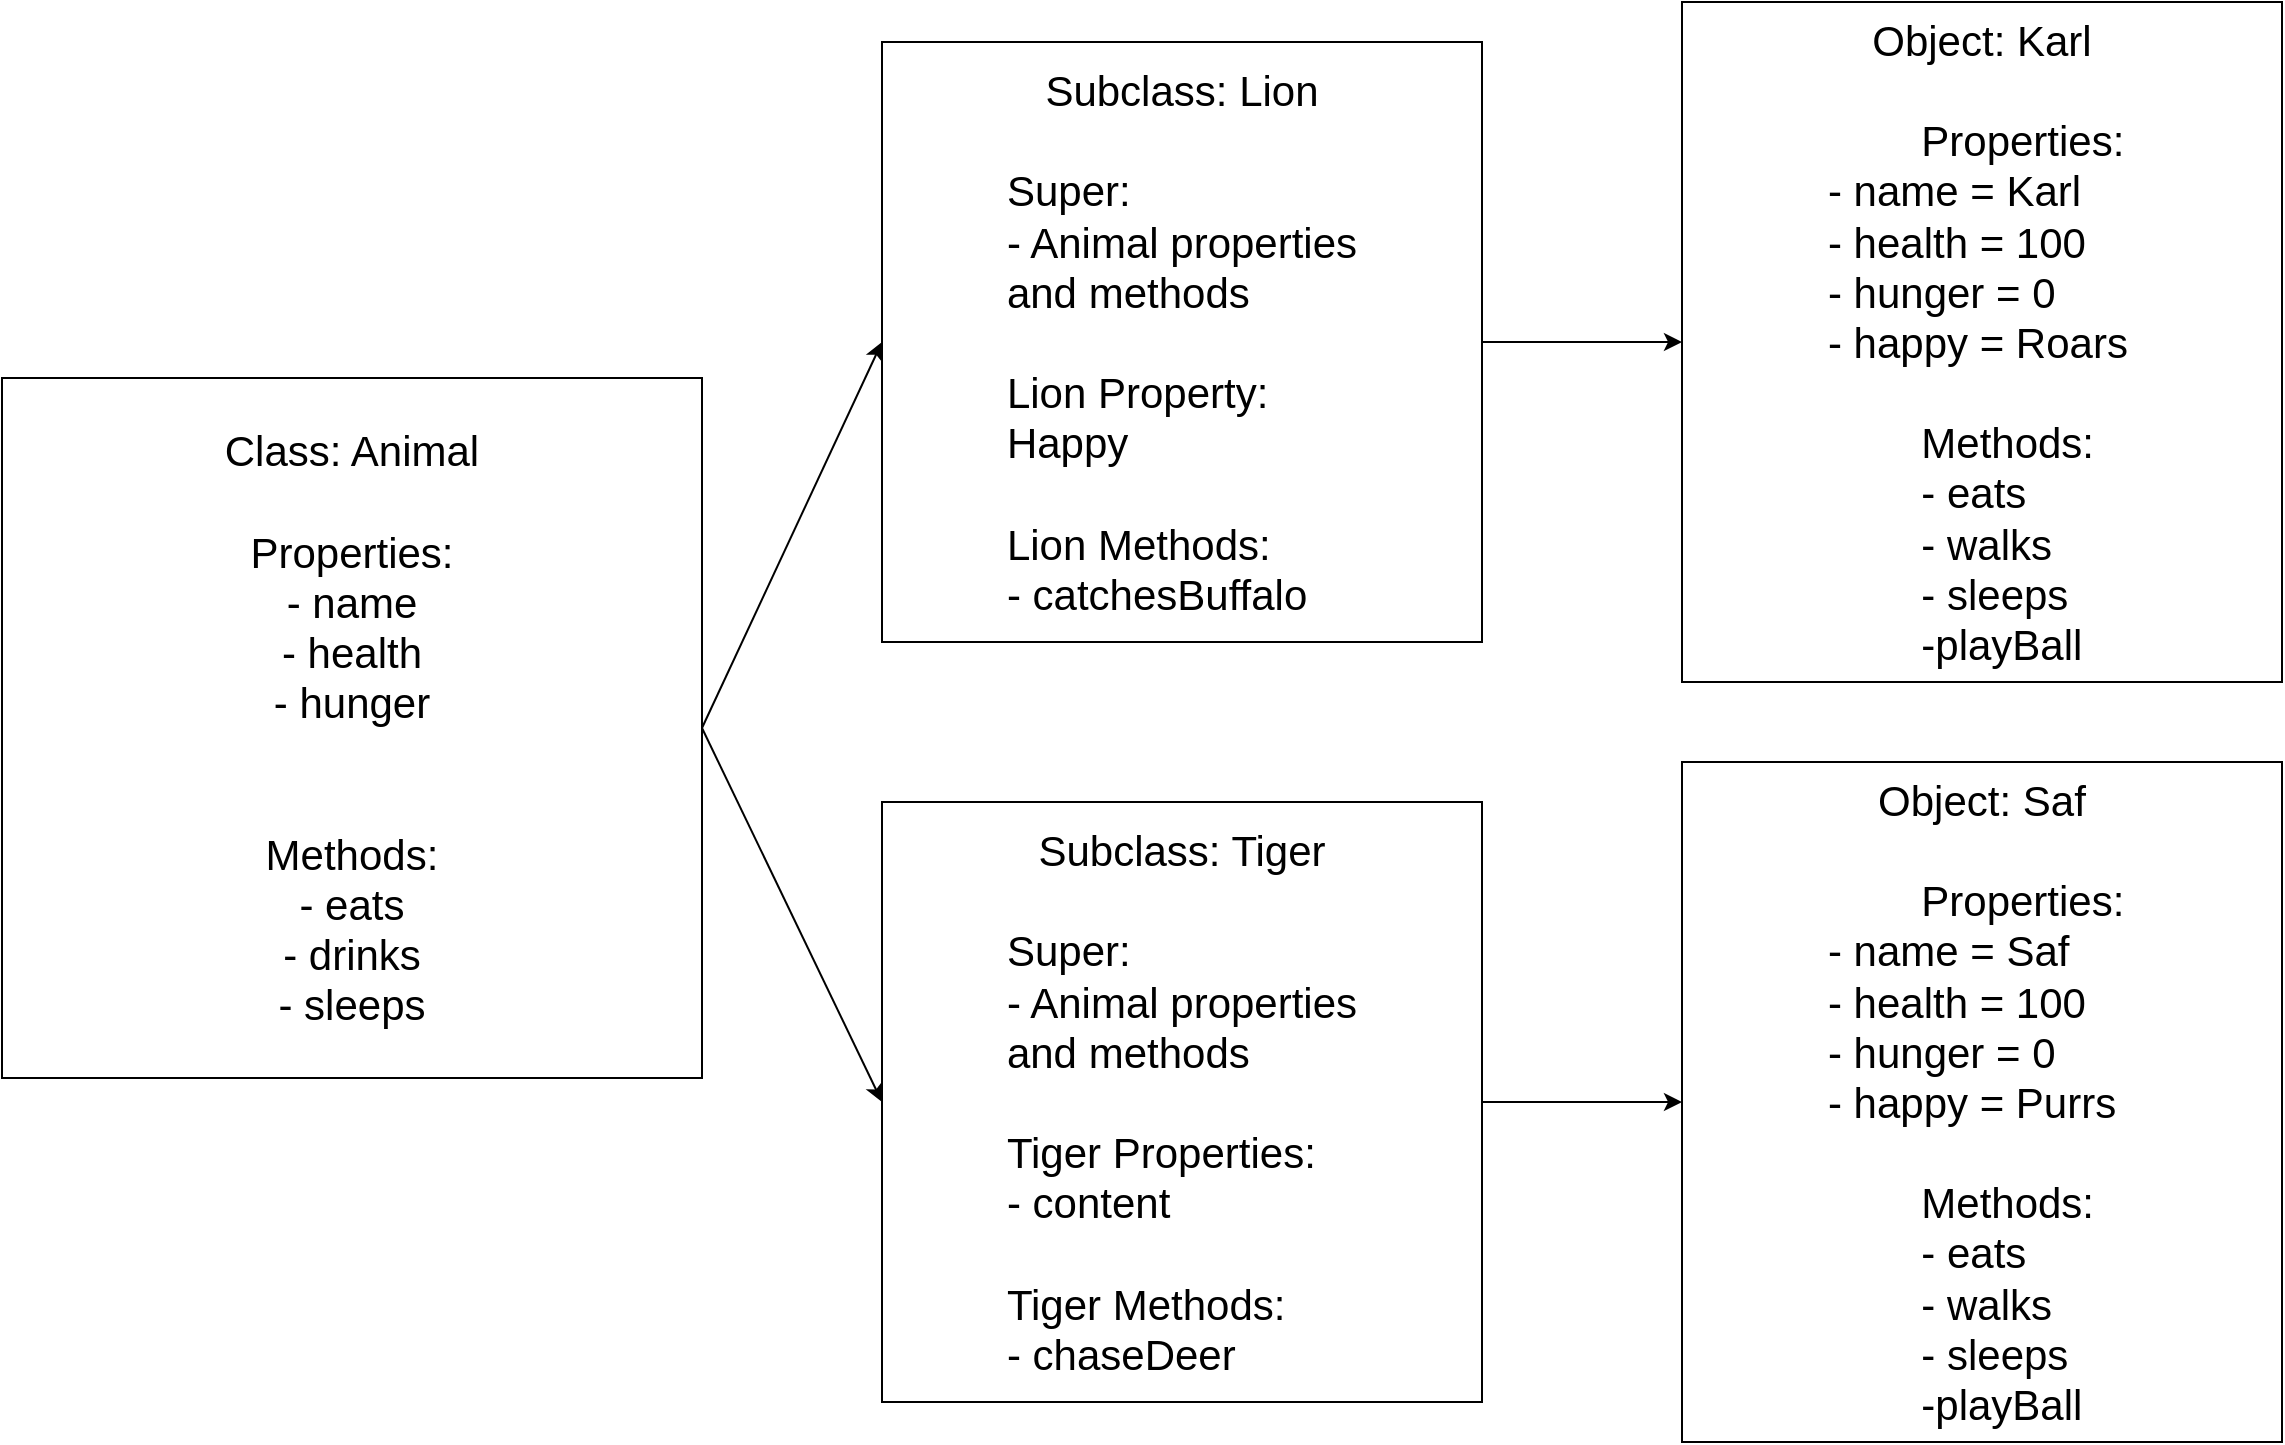 <mxfile version="18.1.3" type="device"><diagram id="TNKEIQotNwBb7ip06GDr" name="Page-1"><mxGraphModel dx="1138" dy="694" grid="1" gridSize="10" guides="1" tooltips="1" connect="1" arrows="1" fold="1" page="1" pageScale="1" pageWidth="1169" pageHeight="827" math="0" shadow="0"><root><mxCell id="0"/><mxCell id="1" parent="0"/><mxCell id="JTSPktqatVO7qT8BPIzs-14" style="rounded=1;orthogonalLoop=1;jettySize=auto;html=1;exitX=1;exitY=0.5;exitDx=0;exitDy=0;entryX=0;entryY=0.5;entryDx=0;entryDy=0;fontSize=21;" parent="1" source="JTSPktqatVO7qT8BPIzs-2" target="JTSPktqatVO7qT8BPIzs-4" edge="1"><mxGeometry relative="1" as="geometry"/></mxCell><mxCell id="JTSPktqatVO7qT8BPIzs-15" style="edgeStyle=none;rounded=1;orthogonalLoop=1;jettySize=auto;html=1;exitX=1;exitY=0.5;exitDx=0;exitDy=0;entryX=0;entryY=0.5;entryDx=0;entryDy=0;fontSize=21;" parent="1" source="JTSPktqatVO7qT8BPIzs-2" target="JTSPktqatVO7qT8BPIzs-7" edge="1"><mxGeometry relative="1" as="geometry"/></mxCell><mxCell id="JTSPktqatVO7qT8BPIzs-2" value="&lt;font style=&quot;font-size: 21px;&quot;&gt;Class: Animal&lt;br&gt;&lt;br&gt;Properties:&lt;br&gt;- name&lt;br&gt;- health&lt;br&gt;- hunger&lt;br&gt;&lt;br&gt;&lt;br&gt;Methods:&lt;br&gt;- eats&lt;br&gt;- drinks&lt;br&gt;- sleeps&lt;/font&gt;" style="text;html=1;strokeColor=default;fillColor=none;align=center;verticalAlign=middle;whiteSpace=wrap;rounded=0;" parent="1" vertex="1"><mxGeometry y="238" width="350" height="350" as="geometry"/></mxCell><mxCell id="JTSPktqatVO7qT8BPIzs-16" style="edgeStyle=none;rounded=1;orthogonalLoop=1;jettySize=auto;html=1;exitX=1;exitY=0.5;exitDx=0;exitDy=0;entryX=0;entryY=0.5;entryDx=0;entryDy=0;fontSize=21;" parent="1" source="JTSPktqatVO7qT8BPIzs-4" target="JTSPktqatVO7qT8BPIzs-8" edge="1"><mxGeometry relative="1" as="geometry"/></mxCell><mxCell id="JTSPktqatVO7qT8BPIzs-4" value="Subclass: Lion&lt;br&gt;&lt;br&gt;&lt;div style=&quot;text-align: left;&quot;&gt;&lt;span style=&quot;background-color: initial;&quot;&gt;Super:&lt;/span&gt;&lt;/div&gt;&lt;div style=&quot;text-align: left;&quot;&gt;&lt;span style=&quot;background-color: initial;&quot;&gt;- Animal properties&lt;/span&gt;&lt;/div&gt;&lt;div style=&quot;text-align: left;&quot;&gt;&lt;span style=&quot;background-color: initial;&quot;&gt;and methods&lt;/span&gt;&lt;/div&gt;&lt;div style=&quot;text-align: left;&quot;&gt;&lt;br&gt;&lt;/div&gt;&lt;div style=&quot;text-align: left;&quot;&gt;&lt;span style=&quot;background-color: initial;&quot;&gt;Lion Property:&lt;/span&gt;&lt;/div&gt;&lt;div style=&quot;text-align: left;&quot;&gt;&lt;span style=&quot;background-color: initial;&quot;&gt;Happy&amp;nbsp;&lt;/span&gt;&lt;/div&gt;&lt;div style=&quot;text-align: left;&quot;&gt;&lt;br&gt;&lt;/div&gt;&lt;div style=&quot;text-align: left;&quot;&gt;&lt;span style=&quot;background-color: initial;&quot;&gt;Lion Methods:&lt;/span&gt;&lt;/div&gt;&lt;div style=&quot;text-align: left;&quot;&gt;&lt;span style=&quot;background-color: initial;&quot;&gt;- catchesBuffalo&amp;nbsp;&lt;/span&gt;&lt;/div&gt;" style="text;html=1;strokeColor=default;fillColor=none;align=center;verticalAlign=middle;whiteSpace=wrap;rounded=0;fontSize=21;" parent="1" vertex="1"><mxGeometry x="440" y="70" width="300" height="300" as="geometry"/></mxCell><mxCell id="JTSPktqatVO7qT8BPIzs-17" style="edgeStyle=none;rounded=1;orthogonalLoop=1;jettySize=auto;html=1;exitX=1;exitY=0.5;exitDx=0;exitDy=0;entryX=0;entryY=0.5;entryDx=0;entryDy=0;fontSize=21;" parent="1" source="JTSPktqatVO7qT8BPIzs-7" target="JTSPktqatVO7qT8BPIzs-10" edge="1"><mxGeometry relative="1" as="geometry"/></mxCell><mxCell id="JTSPktqatVO7qT8BPIzs-7" value="&lt;span style=&quot;&quot;&gt;Subclass: Tiger&lt;/span&gt;&lt;br style=&quot;&quot;&gt;&lt;br style=&quot;&quot;&gt;&lt;div style=&quot;text-align: left;&quot;&gt;&lt;span style=&quot;background-color: initial;&quot;&gt;Super:&lt;/span&gt;&lt;/div&gt;&lt;span style=&quot;&quot;&gt;&lt;div style=&quot;text-align: left;&quot;&gt;&lt;span style=&quot;background-color: initial;&quot;&gt;- Animal properties&lt;/span&gt;&lt;/div&gt;&lt;/span&gt;&lt;span style=&quot;&quot;&gt;&lt;div style=&quot;text-align: left;&quot;&gt;&lt;span style=&quot;background-color: initial;&quot;&gt;and methods&lt;/span&gt;&lt;/div&gt;&lt;/span&gt;&lt;div style=&quot;text-align: left;&quot;&gt;&lt;br&gt;&lt;/div&gt;&lt;span style=&quot;&quot;&gt;&lt;div style=&quot;text-align: left;&quot;&gt;&lt;span style=&quot;background-color: initial;&quot;&gt;Tiger Properties:&lt;/span&gt;&lt;/div&gt;&lt;/span&gt;&lt;span style=&quot;&quot;&gt;&lt;div style=&quot;text-align: left;&quot;&gt;&lt;span style=&quot;background-color: initial;&quot;&gt;- content&lt;/span&gt;&lt;/div&gt;&lt;/span&gt;&lt;div style=&quot;text-align: left;&quot;&gt;&lt;br&gt;&lt;/div&gt;&lt;span style=&quot;&quot;&gt;&lt;div style=&quot;text-align: left;&quot;&gt;&lt;span style=&quot;background-color: initial;&quot;&gt;Tiger Methods:&lt;/span&gt;&lt;/div&gt;&lt;/span&gt;&lt;span style=&quot;&quot;&gt;&lt;div style=&quot;text-align: left;&quot;&gt;&lt;span style=&quot;background-color: initial;&quot;&gt;- chaseDeer&lt;/span&gt;&lt;/div&gt;&lt;/span&gt;" style="text;html=1;strokeColor=default;fillColor=none;align=center;verticalAlign=middle;whiteSpace=wrap;rounded=0;fontSize=21;" parent="1" vertex="1"><mxGeometry x="440" y="450" width="300" height="300" as="geometry"/></mxCell><mxCell id="JTSPktqatVO7qT8BPIzs-8" value="Object: Karl&lt;br&gt;&lt;br&gt;&lt;div style=&quot;text-align: left;&quot;&gt;&lt;span style=&quot;white-space: pre;&quot;&gt;&#9;&lt;/span&gt;Properties:&amp;nbsp;&lt;/div&gt;&lt;div style=&quot;text-align: left;&quot;&gt;- name = Karl&amp;nbsp;&lt;/div&gt;&lt;div style=&quot;text-align: left;&quot;&gt;- health = 100&amp;nbsp;&lt;/div&gt;&lt;div style=&quot;text-align: left;&quot;&gt;- hunger = 0&amp;nbsp;&lt;/div&gt;&lt;div style=&quot;text-align: left;&quot;&gt;- happy = Roars&lt;br&gt;&lt;/div&gt;&lt;div style=&quot;text-align: left;&quot;&gt;&lt;br&gt;&lt;/div&gt;&lt;div style=&quot;text-align: left;&quot;&gt;&lt;span style=&quot;white-space: pre;&quot;&gt;&#9;&lt;/span&gt;Methods:&amp;nbsp;&lt;/div&gt;&lt;div style=&quot;text-align: left;&quot;&gt;&lt;span style=&quot;white-space: pre;&quot;&gt;&#9;&lt;/span&gt;- eats&amp;nbsp;&lt;/div&gt;&lt;div style=&quot;text-align: left;&quot;&gt;&lt;span style=&quot;white-space: pre;&quot;&gt;&#9;&lt;/span&gt;- walks&amp;nbsp;&lt;/div&gt;&lt;div style=&quot;text-align: left;&quot;&gt;&lt;span style=&quot;white-space: pre;&quot;&gt;&#9;&lt;/span&gt;- sleeps&amp;nbsp;&lt;/div&gt;&lt;div style=&quot;text-align: left;&quot;&gt;&lt;span style=&quot;white-space: pre;&quot;&gt;&#9;&lt;/span&gt;-playBall&lt;br&gt;&lt;/div&gt;" style="text;html=1;strokeColor=default;fillColor=none;align=center;verticalAlign=middle;whiteSpace=wrap;rounded=0;fontSize=21;" parent="1" vertex="1"><mxGeometry x="840" y="50" width="300" height="340" as="geometry"/></mxCell><mxCell id="JTSPktqatVO7qT8BPIzs-10" value="Object: Saf&lt;br&gt;&lt;br&gt;&lt;div style=&quot;text-align: left;&quot;&gt;&lt;span style=&quot;white-space: pre;&quot;&gt;&#9;&lt;/span&gt;Properties:&amp;nbsp;&lt;/div&gt;&lt;div style=&quot;text-align: left;&quot;&gt;- name = Saf&amp;nbsp;&lt;/div&gt;&lt;div style=&quot;text-align: left;&quot;&gt;- health = 100&amp;nbsp;&lt;/div&gt;&lt;div style=&quot;text-align: left;&quot;&gt;- hunger = 0&amp;nbsp;&lt;/div&gt;&lt;div style=&quot;text-align: left;&quot;&gt;- happy = Purrs&lt;br&gt;&lt;/div&gt;&lt;div style=&quot;text-align: left;&quot;&gt;&lt;br&gt;&lt;/div&gt;&lt;div style=&quot;text-align: left;&quot;&gt;&lt;span style=&quot;white-space: pre;&quot;&gt;&#9;&lt;/span&gt;Methods:&amp;nbsp;&lt;/div&gt;&lt;div style=&quot;text-align: left;&quot;&gt;&lt;span style=&quot;white-space: pre;&quot;&gt;&#9;&lt;/span&gt;- eats&amp;nbsp;&lt;/div&gt;&lt;div style=&quot;text-align: left;&quot;&gt;&lt;span style=&quot;white-space: pre;&quot;&gt;&#9;&lt;/span&gt;- walks&amp;nbsp;&lt;/div&gt;&lt;div style=&quot;text-align: left;&quot;&gt;&lt;span style=&quot;white-space: pre;&quot;&gt;&#9;&lt;/span&gt;- sleeps&amp;nbsp;&lt;/div&gt;&lt;div style=&quot;text-align: left;&quot;&gt;&lt;span style=&quot;white-space: pre;&quot;&gt;&#9;&lt;/span&gt;-playBall&lt;br&gt;&lt;/div&gt;" style="text;html=1;strokeColor=default;fillColor=none;align=center;verticalAlign=middle;whiteSpace=wrap;rounded=0;fontSize=21;" parent="1" vertex="1"><mxGeometry x="840" y="430" width="300" height="340" as="geometry"/></mxCell></root></mxGraphModel></diagram></mxfile>